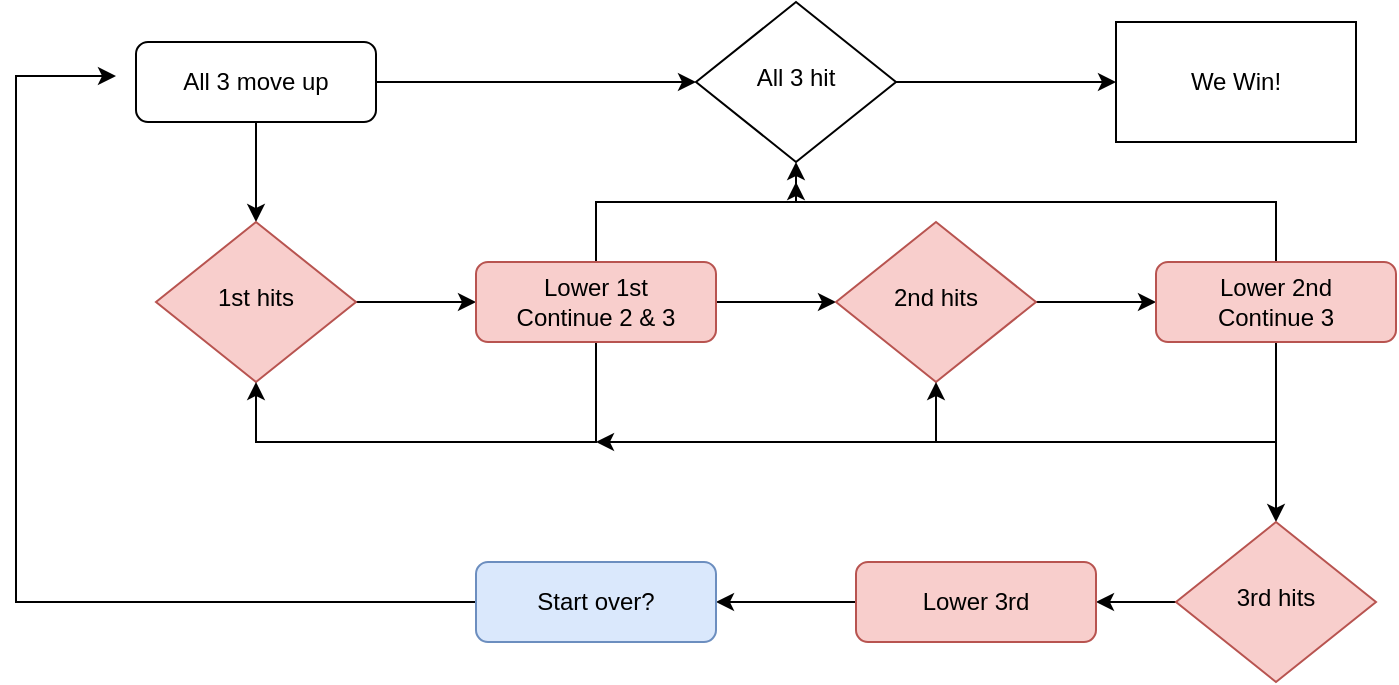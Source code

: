 <mxfile version="13.6.5" type="device"><diagram id="C5RBs43oDa-KdzZeNtuy" name="Page-1"><mxGraphModel dx="1026" dy="442" grid="1" gridSize="10" guides="1" tooltips="1" connect="1" arrows="1" fold="1" page="1" pageScale="1" pageWidth="827" pageHeight="1169" math="0" shadow="0"><root><mxCell id="WIyWlLk6GJQsqaUBKTNV-0"/><mxCell id="WIyWlLk6GJQsqaUBKTNV-1" parent="WIyWlLk6GJQsqaUBKTNV-0"/><mxCell id="yHe2RUvAYJRql8xlt7my-2" style="edgeStyle=orthogonalEdgeStyle;rounded=0;orthogonalLoop=1;jettySize=auto;html=1;entryX=0;entryY=0.5;entryDx=0;entryDy=0;" parent="WIyWlLk6GJQsqaUBKTNV-1" source="WIyWlLk6GJQsqaUBKTNV-3" target="yHe2RUvAYJRql8xlt7my-0" edge="1"><mxGeometry relative="1" as="geometry"/></mxCell><mxCell id="yHe2RUvAYJRql8xlt7my-16" style="edgeStyle=orthogonalEdgeStyle;rounded=0;orthogonalLoop=1;jettySize=auto;html=1;entryX=0.5;entryY=0;entryDx=0;entryDy=0;" parent="WIyWlLk6GJQsqaUBKTNV-1" source="WIyWlLk6GJQsqaUBKTNV-3" target="WIyWlLk6GJQsqaUBKTNV-6" edge="1"><mxGeometry relative="1" as="geometry"/></mxCell><mxCell id="WIyWlLk6GJQsqaUBKTNV-3" value="All 3 move up" style="rounded=1;whiteSpace=wrap;html=1;fontSize=12;glass=0;strokeWidth=1;shadow=0;" parent="WIyWlLk6GJQsqaUBKTNV-1" vertex="1"><mxGeometry x="160" y="80" width="120" height="40" as="geometry"/></mxCell><mxCell id="yHe2RUvAYJRql8xlt7my-4" style="edgeStyle=orthogonalEdgeStyle;rounded=0;orthogonalLoop=1;jettySize=auto;html=1;entryX=0;entryY=0.5;entryDx=0;entryDy=0;" parent="WIyWlLk6GJQsqaUBKTNV-1" source="WIyWlLk6GJQsqaUBKTNV-6" target="WIyWlLk6GJQsqaUBKTNV-7" edge="1"><mxGeometry relative="1" as="geometry"/></mxCell><mxCell id="WIyWlLk6GJQsqaUBKTNV-6" value="1st hits" style="rhombus;whiteSpace=wrap;html=1;shadow=0;fontFamily=Helvetica;fontSize=12;align=center;strokeWidth=1;spacing=6;spacingTop=-4;fillColor=#f8cecc;strokeColor=#b85450;" parent="WIyWlLk6GJQsqaUBKTNV-1" vertex="1"><mxGeometry x="170" y="170" width="100" height="80" as="geometry"/></mxCell><mxCell id="yHe2RUvAYJRql8xlt7my-5" style="edgeStyle=orthogonalEdgeStyle;rounded=0;orthogonalLoop=1;jettySize=auto;html=1;entryX=0.5;entryY=1;entryDx=0;entryDy=0;" parent="WIyWlLk6GJQsqaUBKTNV-1" source="WIyWlLk6GJQsqaUBKTNV-7" target="yHe2RUvAYJRql8xlt7my-0" edge="1"><mxGeometry relative="1" as="geometry"><Array as="points"><mxPoint x="390" y="160"/><mxPoint x="490" y="160"/></Array></mxGeometry></mxCell><mxCell id="yHe2RUvAYJRql8xlt7my-6" style="edgeStyle=orthogonalEdgeStyle;rounded=0;orthogonalLoop=1;jettySize=auto;html=1;entryX=0.5;entryY=1;entryDx=0;entryDy=0;" parent="WIyWlLk6GJQsqaUBKTNV-1" source="WIyWlLk6GJQsqaUBKTNV-7" target="WIyWlLk6GJQsqaUBKTNV-6" edge="1"><mxGeometry relative="1" as="geometry"><mxPoint x="220" y="290" as="targetPoint"/><Array as="points"><mxPoint x="390" y="280"/><mxPoint x="220" y="280"/></Array></mxGeometry></mxCell><mxCell id="yHe2RUvAYJRql8xlt7my-9" style="edgeStyle=orthogonalEdgeStyle;rounded=0;orthogonalLoop=1;jettySize=auto;html=1;entryX=0;entryY=0.5;entryDx=0;entryDy=0;" parent="WIyWlLk6GJQsqaUBKTNV-1" source="WIyWlLk6GJQsqaUBKTNV-7" target="yHe2RUvAYJRql8xlt7my-7" edge="1"><mxGeometry relative="1" as="geometry"/></mxCell><mxCell id="WIyWlLk6GJQsqaUBKTNV-7" value="Lower 1st&lt;br&gt;Continue 2 &amp;amp; 3" style="rounded=1;whiteSpace=wrap;html=1;fontSize=12;glass=0;strokeWidth=1;shadow=0;fillColor=#f8cecc;strokeColor=#b85450;" parent="WIyWlLk6GJQsqaUBKTNV-1" vertex="1"><mxGeometry x="330" y="190" width="120" height="40" as="geometry"/></mxCell><mxCell id="yHe2RUvAYJRql8xlt7my-3" style="edgeStyle=orthogonalEdgeStyle;rounded=0;orthogonalLoop=1;jettySize=auto;html=1;entryX=0;entryY=0.5;entryDx=0;entryDy=0;" parent="WIyWlLk6GJQsqaUBKTNV-1" source="yHe2RUvAYJRql8xlt7my-0" target="yHe2RUvAYJRql8xlt7my-1" edge="1"><mxGeometry relative="1" as="geometry"/></mxCell><mxCell id="yHe2RUvAYJRql8xlt7my-0" value="All 3 hit" style="rhombus;whiteSpace=wrap;html=1;shadow=0;fontFamily=Helvetica;fontSize=12;align=center;strokeWidth=1;spacing=6;spacingTop=-4;" parent="WIyWlLk6GJQsqaUBKTNV-1" vertex="1"><mxGeometry x="440" y="60" width="100" height="80" as="geometry"/></mxCell><mxCell id="yHe2RUvAYJRql8xlt7my-1" value="We Win!" style="rounded=0;whiteSpace=wrap;html=1;" parent="WIyWlLk6GJQsqaUBKTNV-1" vertex="1"><mxGeometry x="650" y="70" width="120" height="60" as="geometry"/></mxCell><mxCell id="yHe2RUvAYJRql8xlt7my-10" style="edgeStyle=orthogonalEdgeStyle;rounded=0;orthogonalLoop=1;jettySize=auto;html=1;exitX=1;exitY=0.5;exitDx=0;exitDy=0;entryX=0;entryY=0.5;entryDx=0;entryDy=0;" parent="WIyWlLk6GJQsqaUBKTNV-1" source="yHe2RUvAYJRql8xlt7my-7" target="yHe2RUvAYJRql8xlt7my-8" edge="1"><mxGeometry relative="1" as="geometry"/></mxCell><mxCell id="yHe2RUvAYJRql8xlt7my-7" value="2nd hits" style="rhombus;whiteSpace=wrap;html=1;shadow=0;fontFamily=Helvetica;fontSize=12;align=center;strokeWidth=1;spacing=6;spacingTop=-4;fillColor=#f8cecc;strokeColor=#b85450;" parent="WIyWlLk6GJQsqaUBKTNV-1" vertex="1"><mxGeometry x="510" y="170" width="100" height="80" as="geometry"/></mxCell><mxCell id="yHe2RUvAYJRql8xlt7my-11" style="edgeStyle=orthogonalEdgeStyle;rounded=0;orthogonalLoop=1;jettySize=auto;html=1;" parent="WIyWlLk6GJQsqaUBKTNV-1" source="yHe2RUvAYJRql8xlt7my-8" edge="1"><mxGeometry relative="1" as="geometry"><mxPoint x="490" y="150" as="targetPoint"/><Array as="points"><mxPoint x="730" y="160"/><mxPoint x="490" y="160"/></Array></mxGeometry></mxCell><mxCell id="yHe2RUvAYJRql8xlt7my-13" style="edgeStyle=orthogonalEdgeStyle;rounded=0;orthogonalLoop=1;jettySize=auto;html=1;entryX=0.5;entryY=0;entryDx=0;entryDy=0;" parent="WIyWlLk6GJQsqaUBKTNV-1" source="yHe2RUvAYJRql8xlt7my-8" target="yHe2RUvAYJRql8xlt7my-12" edge="1"><mxGeometry relative="1" as="geometry"/></mxCell><mxCell id="yHe2RUvAYJRql8xlt7my-14" style="edgeStyle=orthogonalEdgeStyle;rounded=0;orthogonalLoop=1;jettySize=auto;html=1;" parent="WIyWlLk6GJQsqaUBKTNV-1" source="yHe2RUvAYJRql8xlt7my-8" edge="1"><mxGeometry relative="1" as="geometry"><mxPoint x="390" y="280" as="targetPoint"/><Array as="points"><mxPoint x="730" y="280"/></Array></mxGeometry></mxCell><mxCell id="yHe2RUvAYJRql8xlt7my-15" style="edgeStyle=orthogonalEdgeStyle;rounded=0;orthogonalLoop=1;jettySize=auto;html=1;entryX=0.5;entryY=1;entryDx=0;entryDy=0;" parent="WIyWlLk6GJQsqaUBKTNV-1" source="yHe2RUvAYJRql8xlt7my-8" target="yHe2RUvAYJRql8xlt7my-7" edge="1"><mxGeometry relative="1" as="geometry"><mxPoint x="700" y="270" as="targetPoint"/><Array as="points"><mxPoint x="730" y="280"/><mxPoint x="560" y="280"/></Array></mxGeometry></mxCell><mxCell id="yHe2RUvAYJRql8xlt7my-8" value="Lower 2nd&lt;br&gt;Continue 3" style="rounded=1;whiteSpace=wrap;html=1;fontSize=12;glass=0;strokeWidth=1;shadow=0;fillColor=#f8cecc;strokeColor=#b85450;" parent="WIyWlLk6GJQsqaUBKTNV-1" vertex="1"><mxGeometry x="670" y="190" width="120" height="40" as="geometry"/></mxCell><mxCell id="yHe2RUvAYJRql8xlt7my-18" style="edgeStyle=orthogonalEdgeStyle;rounded=0;orthogonalLoop=1;jettySize=auto;html=1;entryX=1;entryY=0.5;entryDx=0;entryDy=0;" parent="WIyWlLk6GJQsqaUBKTNV-1" source="yHe2RUvAYJRql8xlt7my-12" target="yHe2RUvAYJRql8xlt7my-17" edge="1"><mxGeometry relative="1" as="geometry"/></mxCell><mxCell id="yHe2RUvAYJRql8xlt7my-12" value="3rd hits" style="rhombus;whiteSpace=wrap;html=1;shadow=0;fontFamily=Helvetica;fontSize=12;align=center;strokeWidth=1;spacing=6;spacingTop=-4;fillColor=#f8cecc;strokeColor=#b85450;" parent="WIyWlLk6GJQsqaUBKTNV-1" vertex="1"><mxGeometry x="680" y="320" width="100" height="80" as="geometry"/></mxCell><mxCell id="yHe2RUvAYJRql8xlt7my-20" style="edgeStyle=orthogonalEdgeStyle;rounded=0;orthogonalLoop=1;jettySize=auto;html=1;entryX=1;entryY=0.5;entryDx=0;entryDy=0;" parent="WIyWlLk6GJQsqaUBKTNV-1" source="yHe2RUvAYJRql8xlt7my-17" target="yHe2RUvAYJRql8xlt7my-19" edge="1"><mxGeometry relative="1" as="geometry"/></mxCell><mxCell id="yHe2RUvAYJRql8xlt7my-17" value="Lower 3rd" style="rounded=1;whiteSpace=wrap;html=1;fontSize=12;glass=0;strokeWidth=1;shadow=0;fillColor=#f8cecc;strokeColor=#b85450;" parent="WIyWlLk6GJQsqaUBKTNV-1" vertex="1"><mxGeometry x="520" y="340" width="120" height="40" as="geometry"/></mxCell><mxCell id="yHe2RUvAYJRql8xlt7my-28" style="edgeStyle=orthogonalEdgeStyle;rounded=0;orthogonalLoop=1;jettySize=auto;html=1;" parent="WIyWlLk6GJQsqaUBKTNV-1" source="yHe2RUvAYJRql8xlt7my-19" edge="1"><mxGeometry relative="1" as="geometry"><mxPoint x="150" y="97" as="targetPoint"/><Array as="points"><mxPoint x="100" y="360"/><mxPoint x="100" y="97"/></Array></mxGeometry></mxCell><mxCell id="yHe2RUvAYJRql8xlt7my-19" value="Start over?" style="rounded=1;whiteSpace=wrap;html=1;fontSize=12;glass=0;strokeWidth=1;shadow=0;fillColor=#dae8fc;strokeColor=#6c8ebf;" parent="WIyWlLk6GJQsqaUBKTNV-1" vertex="1"><mxGeometry x="330" y="340" width="120" height="40" as="geometry"/></mxCell></root></mxGraphModel></diagram></mxfile>